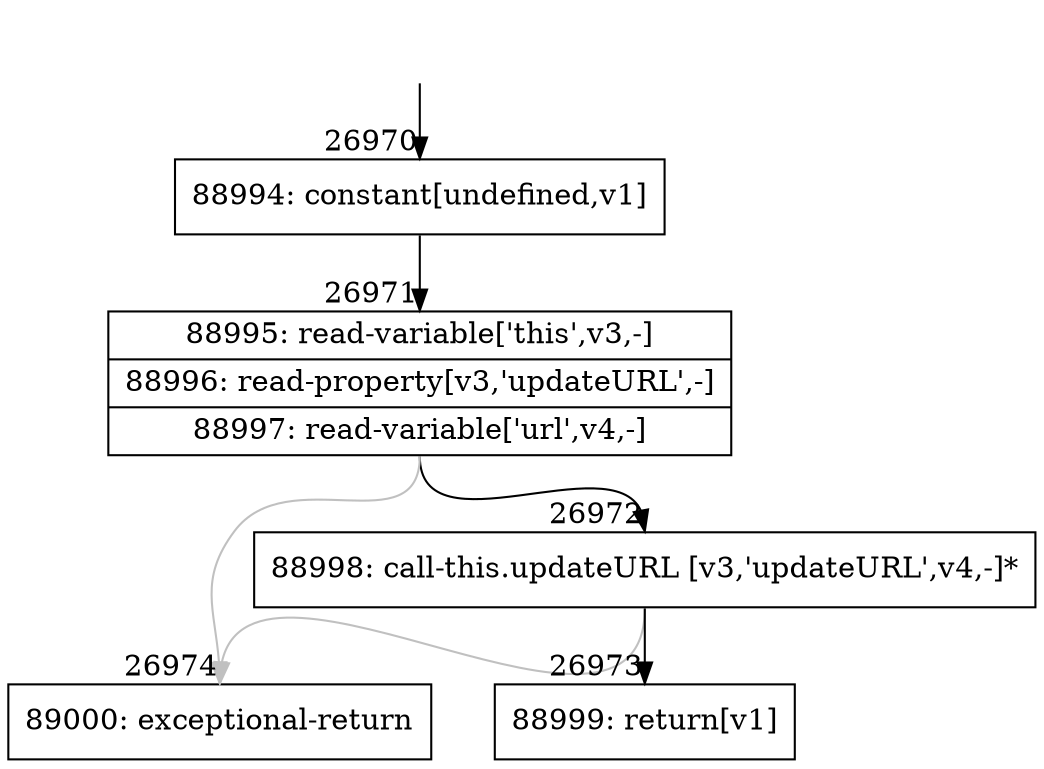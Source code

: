 digraph {
rankdir="TD"
BB_entry2365[shape=none,label=""];
BB_entry2365 -> BB26970 [tailport=s, headport=n, headlabel="    26970"]
BB26970 [shape=record label="{88994: constant[undefined,v1]}" ] 
BB26970 -> BB26971 [tailport=s, headport=n, headlabel="      26971"]
BB26971 [shape=record label="{88995: read-variable['this',v3,-]|88996: read-property[v3,'updateURL',-]|88997: read-variable['url',v4,-]}" ] 
BB26971 -> BB26972 [tailport=s, headport=n, headlabel="      26972"]
BB26971 -> BB26974 [tailport=s, headport=n, color=gray, headlabel="      26974"]
BB26972 [shape=record label="{88998: call-this.updateURL [v3,'updateURL',v4,-]*}" ] 
BB26972 -> BB26973 [tailport=s, headport=n, headlabel="      26973"]
BB26972 -> BB26974 [tailport=s, headport=n, color=gray]
BB26973 [shape=record label="{88999: return[v1]}" ] 
BB26974 [shape=record label="{89000: exceptional-return}" ] 
//#$~ 48681
}
